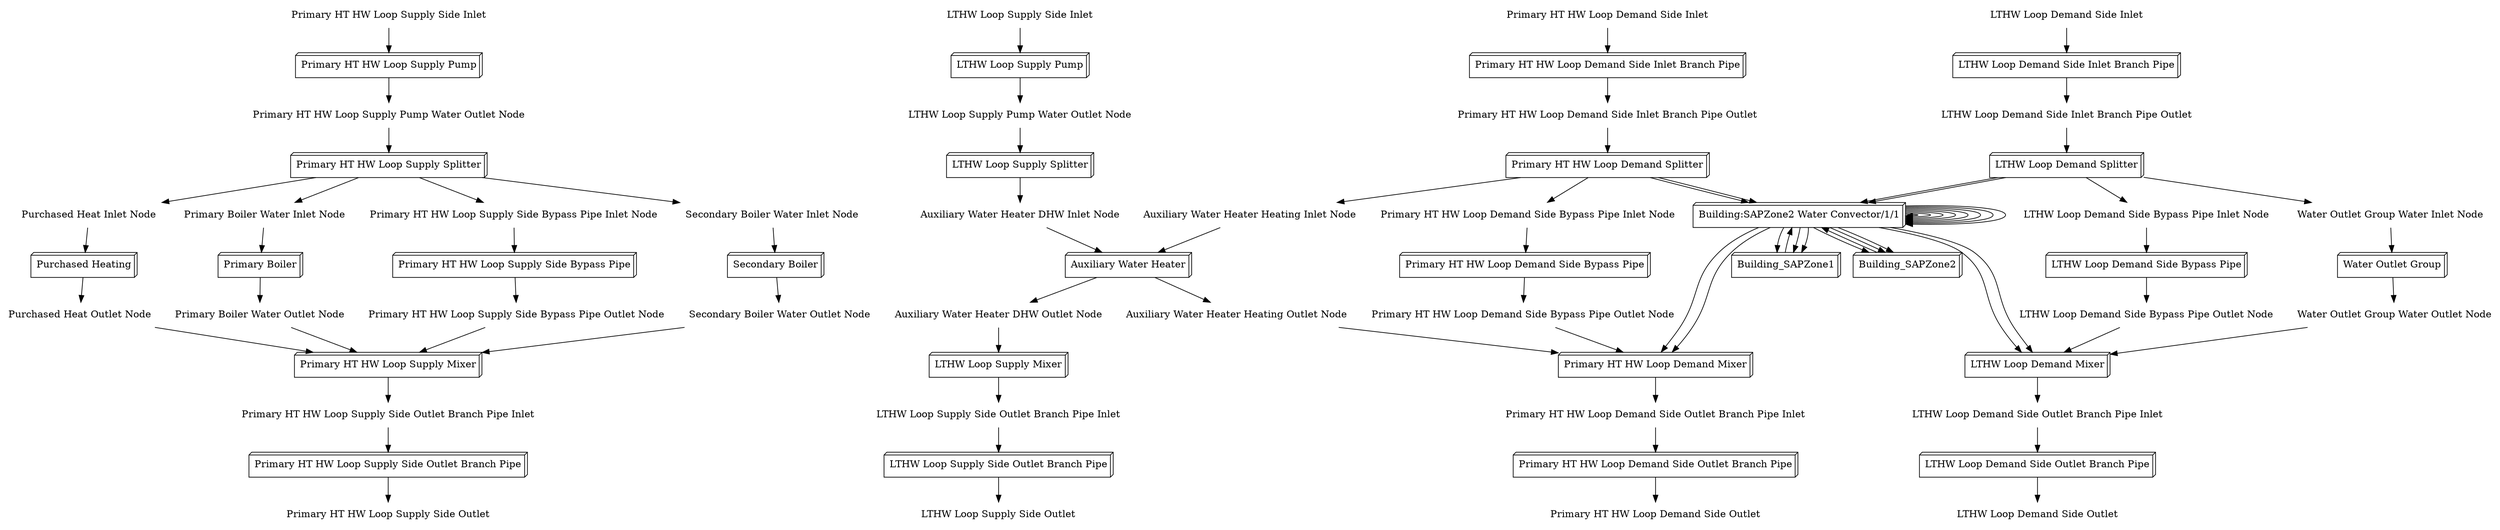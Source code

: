 digraph G {
"Primary HT HW Loop Supply Side Bypass Pipe" [shape=box3d, label="Primary HT HW Loop Supply Side Bypass Pipe"];
"Water Outlet Group" [shape=box3d, label="Water Outlet Group"];
"Primary HT HW Loop Demand Mixer" [shape=box3d, label="Primary HT HW Loop Demand Mixer"];
Building [shape=plaintext, label="Building:SAPZone1 Water Convector/1/1 Hot Water Inlet Node"];
"Primary HT HW Loop Supply Side Outlet Branch Pipe" [shape=box3d, label="Primary HT HW Loop Supply Side Outlet Branch Pipe"];
"LTHW Loop Supply Pump" [shape=box3d, label="LTHW Loop Supply Pump"];
"Purchased Heat Inlet Node" [shape=plaintext, label="Purchased Heat Inlet Node"];
"LTHW Loop Demand Side Bypass Pipe Outlet Node" [shape=plaintext, label="LTHW Loop Demand Side Bypass Pipe Outlet Node"];
"Auxiliary Water Heater" [shape=box3d, label="Auxiliary Water Heater"];
"LTHW Loop Supply Side Outlet" [shape=plaintext, label="LTHW Loop Supply Side Outlet"];
Building_SAPZone1 [shape=box3d, label=Building_SAPZone1];
"LTHW Loop Demand Side Inlet" [shape=plaintext, label="LTHW Loop Demand Side Inlet"];
"Auxiliary Water Heater DHW Inlet Node" [shape=plaintext, label="Auxiliary Water Heater DHW Inlet Node"];
"Primary HT HW Loop Supply Side Bypass Pipe Outlet Node" [shape=plaintext, label="Primary HT HW Loop Supply Side Bypass Pipe Outlet Node"];
Building [shape=plaintext, label="Building:SAPZone1 Water Convector Hot Water Inlet Node"];
"Primary Boiler" [shape=box3d, label="Primary Boiler"];
"Primary HT HW Loop Supply Splitter" [shape=box3d, label="Primary HT HW Loop Supply Splitter"];
Building [shape=plaintext, label="Building:SAPZone2 Water Convector/1/1 Hot Water Outlet Node"];
"Purchased Heating" [shape=box3d, label="Purchased Heating"];
"Auxiliary Water Heater Heating Inlet Node" [shape=plaintext, label="Auxiliary Water Heater Heating Inlet Node"];
Building [shape=plaintext, label="Building:SAPZone2 Water Convector Hot Water Outlet Node"];
"Water Outlet Group Water Outlet Node" [shape=plaintext, label="Water Outlet Group Water Outlet Node"];
"LTHW Loop Demand Side Bypass Pipe Inlet Node" [shape=plaintext, label="LTHW Loop Demand Side Bypass Pipe Inlet Node"];
"Purchased Heat Outlet Node" [shape=plaintext, label="Purchased Heat Outlet Node"];
"LTHW Loop Supply Mixer" [shape=box3d, label="LTHW Loop Supply Mixer"];
"Primary HT HW Loop Demand Side Inlet" [shape=plaintext, label="Primary HT HW Loop Demand Side Inlet"];
"LTHW Loop Supply Splitter" [shape=box3d, label="LTHW Loop Supply Splitter"];
"LTHW Loop Demand Side Bypass Pipe" [shape=box3d, label="LTHW Loop Demand Side Bypass Pipe"];
Building [shape=box3d, label="Building:SAPZone1 Water Convector/1/1"];
"Primary HT HW Loop Supply Pump" [shape=box3d, label="Primary HT HW Loop Supply Pump"];
"Primary HT HW Loop Supply Side Outlet" [shape=plaintext, label="Primary HT HW Loop Supply Side Outlet"];
"Secondary Boiler Water Outlet Node" [shape=plaintext, label="Secondary Boiler Water Outlet Node"];
"Primary HT HW Loop Supply Mixer" [shape=box3d, label="Primary HT HW Loop Supply Mixer"];
Building [shape=plaintext, label="Building:SAPZone1 Water Convector Hot Water Outlet Node"];
"Primary HT HW Loop Demand Side Outlet Branch Pipe" [shape=box3d, label="Primary HT HW Loop Demand Side Outlet Branch Pipe"];
"LTHW Loop Supply Side Outlet Branch Pipe Inlet" [shape=plaintext, label="LTHW Loop Supply Side Outlet Branch Pipe Inlet"];
"Primary HT HW Loop Demand Splitter" [shape=box3d, label="Primary HT HW Loop Demand Splitter"];
Building [shape=plaintext, label="Building:SAPZone2 Return Outlet"];
"Primary HT HW Loop Supply Pump Water Outlet Node" [shape=plaintext, label="Primary HT HW Loop Supply Pump Water Outlet Node"];
"Primary HT HW Loop Demand Side Outlet" [shape=plaintext, label="Primary HT HW Loop Demand Side Outlet"];
Building_SAPZone2 [shape=box3d, label=Building_SAPZone2];
Building [shape=plaintext, label="Building:SAPZone2 Water Convector/1/1 Hot Water Inlet Node"];
Building [shape=box3d, label="Building:SAPZone1 Water Convector"];
"Water Outlet Group Water Inlet Node" [shape=plaintext, label="Water Outlet Group Water Inlet Node"];
"LTHW Loop Demand Side Outlet" [shape=plaintext, label="LTHW Loop Demand Side Outlet"];
"Auxiliary Water Heater Heating Outlet Node" [shape=plaintext, label="Auxiliary Water Heater Heating Outlet Node"];
"Primary HT HW Loop Demand Side Bypass Pipe" [shape=box3d, label="Primary HT HW Loop Demand Side Bypass Pipe"];
Building [shape=box3d, label="Building:SAPZone2 Water Convector"];
"LTHW Loop Supply Side Inlet" [shape=plaintext, label="LTHW Loop Supply Side Inlet"];
Building [shape=plaintext, label="Building:SAPZone1 Water Convector/1/1 Hot Water Outlet Node"];
"Primary HT HW Loop Demand Side Inlet Branch Pipe Outlet" [shape=plaintext, label="Primary HT HW Loop Demand Side Inlet Branch Pipe Outlet"];
"LTHW Loop Demand Side Inlet Branch Pipe Outlet" [shape=plaintext, label="LTHW Loop Demand Side Inlet Branch Pipe Outlet"];
"LTHW Loop Supply Pump Water Outlet Node" [shape=plaintext, label="LTHW Loop Supply Pump Water Outlet Node"];
"Primary HT HW Loop Demand Side Inlet Branch Pipe" [shape=box3d, label="Primary HT HW Loop Demand Side Inlet Branch Pipe"];
Building [shape=plaintext, label="Building:SAPZone2 Water Convector Hot Water Inlet Node"];
"Primary Boiler Water Outlet Node" [shape=plaintext, label="Primary Boiler Water Outlet Node"];
"LTHW Loop Demand Side Inlet Branch Pipe" [shape=box3d, label="LTHW Loop Demand Side Inlet Branch Pipe"];
"Primary HT HW Loop Demand Side Bypass Pipe Inlet Node" [shape=plaintext, label="Primary HT HW Loop Demand Side Bypass Pipe Inlet Node"];
"Secondary Boiler" [shape=box3d, label="Secondary Boiler"];
"LTHW Loop Demand Side Outlet Branch Pipe" [shape=box3d, label="LTHW Loop Demand Side Outlet Branch Pipe"];
"Primary HT HW Loop Demand Side Outlet Branch Pipe Inlet" [shape=plaintext, label="Primary HT HW Loop Demand Side Outlet Branch Pipe Inlet"];
Building [shape=plaintext, label="Building:SAPZone1 Return Air Node"];
"Primary HT HW Loop Demand Side Bypass Pipe Outlet Node" [shape=plaintext, label="Primary HT HW Loop Demand Side Bypass Pipe Outlet Node"];
"LTHW Loop Demand Mixer" [shape=box3d, label="LTHW Loop Demand Mixer"];
"Primary Boiler Water Inlet Node" [shape=plaintext, label="Primary Boiler Water Inlet Node"];
"LTHW Loop Demand Splitter" [shape=box3d, label="LTHW Loop Demand Splitter"];
Building [shape=box3d, label="Building:SAPZone2 Electric Convector"];
Building [shape=box3d, label="Building:SAPZone1 Electric Convector"];
"Primary HT HW Loop Supply Side Bypass Pipe Inlet Node" [shape=plaintext, label="Primary HT HW Loop Supply Side Bypass Pipe Inlet Node"];
Building [shape=box3d, label="Building:SAPZone2 Water Convector/1/1"];
"Auxiliary Water Heater DHW Outlet Node" [shape=plaintext, label="Auxiliary Water Heater DHW Outlet Node"];
"Primary HT HW Loop Supply Side Outlet Branch Pipe Inlet" [shape=plaintext, label="Primary HT HW Loop Supply Side Outlet Branch Pipe Inlet"];
"Primary HT HW Loop Supply Side Inlet" [shape=plaintext, label="Primary HT HW Loop Supply Side Inlet"];
"LTHW Loop Supply Side Outlet Branch Pipe" [shape=box3d, label="LTHW Loop Supply Side Outlet Branch Pipe"];
"LTHW Loop Demand Side Outlet Branch Pipe Inlet" [shape=plaintext, label="LTHW Loop Demand Side Outlet Branch Pipe Inlet"];
"Secondary Boiler Water Inlet Node" [shape=plaintext, label="Secondary Boiler Water Inlet Node"];
"LTHW Loop Demand Side Inlet" -> "LTHW Loop Demand Side Inlet Branch Pipe";
"LTHW Loop Demand Side Inlet Branch Pipe" -> "LTHW Loop Demand Side Inlet Branch Pipe Outlet";
"LTHW Loop Demand Side Bypass Pipe Inlet Node" -> "LTHW Loop Demand Side Bypass Pipe";
"LTHW Loop Demand Side Bypass Pipe" -> "LTHW Loop Demand Side Bypass Pipe Outlet Node";
"Water Outlet Group Water Inlet Node" -> "Water Outlet Group";
"Water Outlet Group" -> "Water Outlet Group Water Outlet Node";
Building -> Building;
Building -> Building;
Building -> Building;
Building -> Building;
"LTHW Loop Demand Side Outlet Branch Pipe Inlet" -> "LTHW Loop Demand Side Outlet Branch Pipe";
"LTHW Loop Demand Side Outlet Branch Pipe" -> "LTHW Loop Demand Side Outlet";
"LTHW Loop Supply Side Inlet" -> "LTHW Loop Supply Pump";
"LTHW Loop Supply Pump" -> "LTHW Loop Supply Pump Water Outlet Node";
"Auxiliary Water Heater DHW Inlet Node" -> "Auxiliary Water Heater";
"Auxiliary Water Heater" -> "Auxiliary Water Heater DHW Outlet Node";
"LTHW Loop Supply Side Outlet Branch Pipe Inlet" -> "LTHW Loop Supply Side Outlet Branch Pipe";
"LTHW Loop Supply Side Outlet Branch Pipe" -> "LTHW Loop Supply Side Outlet";
"Primary HT HW Loop Demand Side Inlet" -> "Primary HT HW Loop Demand Side Inlet Branch Pipe";
"Primary HT HW Loop Demand Side Inlet Branch Pipe" -> "Primary HT HW Loop Demand Side Inlet Branch Pipe Outlet";
"Primary HT HW Loop Demand Side Bypass Pipe Inlet Node" -> "Primary HT HW Loop Demand Side Bypass Pipe";
"Primary HT HW Loop Demand Side Bypass Pipe" -> "Primary HT HW Loop Demand Side Bypass Pipe Outlet Node";
Building -> Building;
Building -> Building;
"Auxiliary Water Heater Heating Inlet Node" -> "Auxiliary Water Heater";
"Auxiliary Water Heater" -> "Auxiliary Water Heater Heating Outlet Node";
Building -> Building;
Building -> Building;
"Primary HT HW Loop Demand Side Outlet Branch Pipe Inlet" -> "Primary HT HW Loop Demand Side Outlet Branch Pipe";
"Primary HT HW Loop Demand Side Outlet Branch Pipe" -> "Primary HT HW Loop Demand Side Outlet";
"Primary HT HW Loop Supply Side Inlet" -> "Primary HT HW Loop Supply Pump";
"Primary HT HW Loop Supply Pump" -> "Primary HT HW Loop Supply Pump Water Outlet Node";
"Primary HT HW Loop Supply Side Bypass Pipe Inlet Node" -> "Primary HT HW Loop Supply Side Bypass Pipe";
"Primary HT HW Loop Supply Side Bypass Pipe" -> "Primary HT HW Loop Supply Side Bypass Pipe Outlet Node";
"Purchased Heat Inlet Node" -> "Purchased Heating";
"Purchased Heating" -> "Purchased Heat Outlet Node";
"Primary Boiler Water Inlet Node" -> "Primary Boiler";
"Primary Boiler" -> "Primary Boiler Water Outlet Node";
"Primary HT HW Loop Supply Side Outlet Branch Pipe Inlet" -> "Primary HT HW Loop Supply Side Outlet Branch Pipe";
"Primary HT HW Loop Supply Side Outlet Branch Pipe" -> "Primary HT HW Loop Supply Side Outlet";
"Secondary Boiler Water Inlet Node" -> "Secondary Boiler";
"Secondary Boiler" -> "Secondary Boiler Water Outlet Node";
"LTHW Loop Demand Side Inlet Branch Pipe Outlet" -> "LTHW Loop Demand Splitter";
"LTHW Loop Demand Splitter" -> "LTHW Loop Demand Side Bypass Pipe Inlet Node";
"LTHW Loop Demand Splitter" -> "Water Outlet Group Water Inlet Node";
"LTHW Loop Demand Splitter" -> Building;
"LTHW Loop Demand Splitter" -> Building;
"LTHW Loop Supply Pump Water Outlet Node" -> "LTHW Loop Supply Splitter";
"LTHW Loop Supply Splitter" -> "Auxiliary Water Heater DHW Inlet Node";
"Primary HT HW Loop Demand Side Inlet Branch Pipe Outlet" -> "Primary HT HW Loop Demand Splitter";
"Primary HT HW Loop Demand Splitter" -> "Primary HT HW Loop Demand Side Bypass Pipe Inlet Node";
"Primary HT HW Loop Demand Splitter" -> Building;
"Primary HT HW Loop Demand Splitter" -> "Auxiliary Water Heater Heating Inlet Node";
"Primary HT HW Loop Demand Splitter" -> Building;
"Primary HT HW Loop Supply Pump Water Outlet Node" -> "Primary HT HW Loop Supply Splitter";
"Primary HT HW Loop Supply Splitter" -> "Primary HT HW Loop Supply Side Bypass Pipe Inlet Node";
"Primary HT HW Loop Supply Splitter" -> "Purchased Heat Inlet Node";
"Primary HT HW Loop Supply Splitter" -> "Primary Boiler Water Inlet Node";
"Primary HT HW Loop Supply Splitter" -> "Secondary Boiler Water Inlet Node";
"LTHW Loop Demand Mixer" -> "LTHW Loop Demand Side Outlet Branch Pipe Inlet";
"Water Outlet Group Water Outlet Node" -> "LTHW Loop Demand Mixer";
"LTHW Loop Demand Side Bypass Pipe Outlet Node" -> "LTHW Loop Demand Mixer";
Building -> "LTHW Loop Demand Mixer";
Building -> "LTHW Loop Demand Mixer";
"LTHW Loop Supply Mixer" -> "LTHW Loop Supply Side Outlet Branch Pipe Inlet";
"Auxiliary Water Heater DHW Outlet Node" -> "LTHW Loop Supply Mixer";
"Primary HT HW Loop Demand Mixer" -> "Primary HT HW Loop Demand Side Outlet Branch Pipe Inlet";
"Primary HT HW Loop Demand Side Bypass Pipe Outlet Node" -> "Primary HT HW Loop Demand Mixer";
Building -> "Primary HT HW Loop Demand Mixer";
"Auxiliary Water Heater Heating Outlet Node" -> "Primary HT HW Loop Demand Mixer";
Building -> "Primary HT HW Loop Demand Mixer";
"Primary HT HW Loop Supply Mixer" -> "Primary HT HW Loop Supply Side Outlet Branch Pipe Inlet";
"Purchased Heat Outlet Node" -> "Primary HT HW Loop Supply Mixer";
"Primary Boiler Water Outlet Node" -> "Primary HT HW Loop Supply Mixer";
"Secondary Boiler Water Outlet Node" -> "Primary HT HW Loop Supply Mixer";
"Primary HT HW Loop Supply Side Bypass Pipe Outlet Node" -> "Primary HT HW Loop Supply Mixer";
Building_SAPZone1 -> Building;
Building_SAPZone2 -> Building;
Building -> Building_SAPZone1;
Building -> Building_SAPZone1;
Building -> Building_SAPZone1;
Building -> Building_SAPZone2;
Building -> Building_SAPZone2;
Building -> Building_SAPZone2;
}
